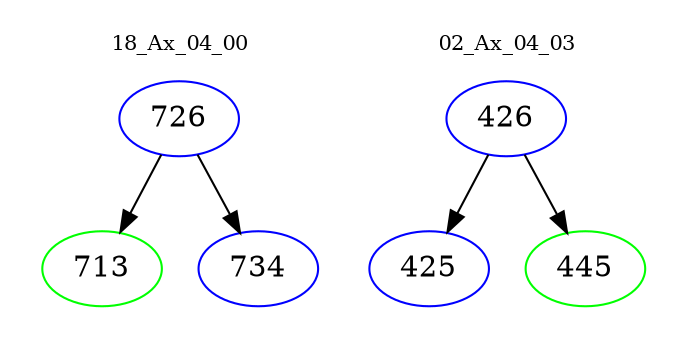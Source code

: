 digraph{
subgraph cluster_0 {
color = white
label = "18_Ax_04_00";
fontsize=10;
T0_726 [label="726", color="blue"]
T0_726 -> T0_713 [color="black"]
T0_713 [label="713", color="green"]
T0_726 -> T0_734 [color="black"]
T0_734 [label="734", color="blue"]
}
subgraph cluster_1 {
color = white
label = "02_Ax_04_03";
fontsize=10;
T1_426 [label="426", color="blue"]
T1_426 -> T1_425 [color="black"]
T1_425 [label="425", color="blue"]
T1_426 -> T1_445 [color="black"]
T1_445 [label="445", color="green"]
}
}
